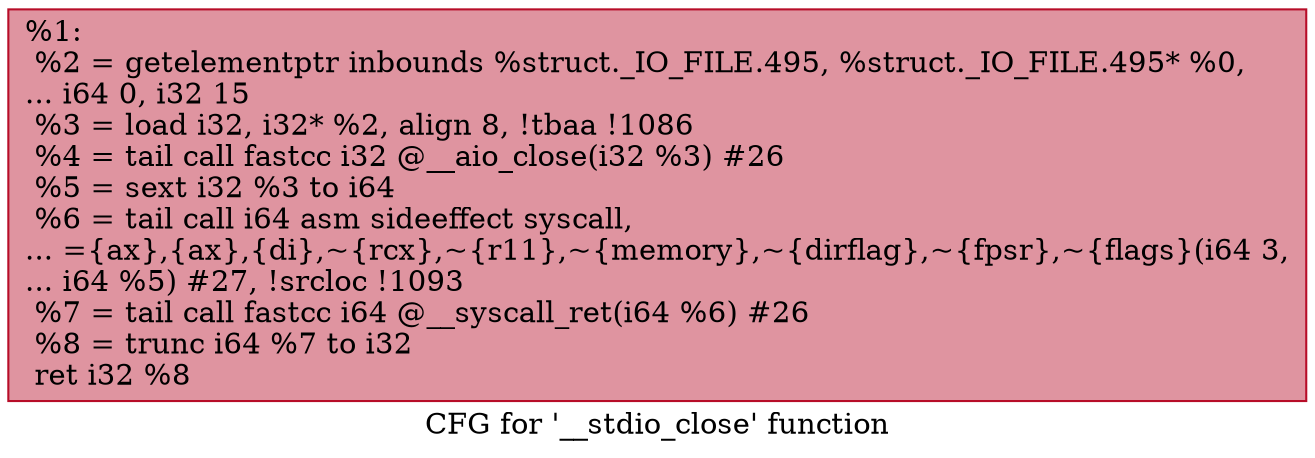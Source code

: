 digraph "CFG for '__stdio_close' function" {
	label="CFG for '__stdio_close' function";

	Node0x23e4d10 [shape=record,color="#b70d28ff", style=filled, fillcolor="#b70d2870",label="{%1:\l  %2 = getelementptr inbounds %struct._IO_FILE.495, %struct._IO_FILE.495* %0,\l... i64 0, i32 15\l  %3 = load i32, i32* %2, align 8, !tbaa !1086\l  %4 = tail call fastcc i32 @__aio_close(i32 %3) #26\l  %5 = sext i32 %3 to i64\l  %6 = tail call i64 asm sideeffect syscall,\l... =\{ax\},\{ax\},\{di\},~\{rcx\},~\{r11\},~\{memory\},~\{dirflag\},~\{fpsr\},~\{flags\}(i64 3,\l... i64 %5) #27, !srcloc !1093\l  %7 = tail call fastcc i64 @__syscall_ret(i64 %6) #26\l  %8 = trunc i64 %7 to i32\l  ret i32 %8\l}"];
}
